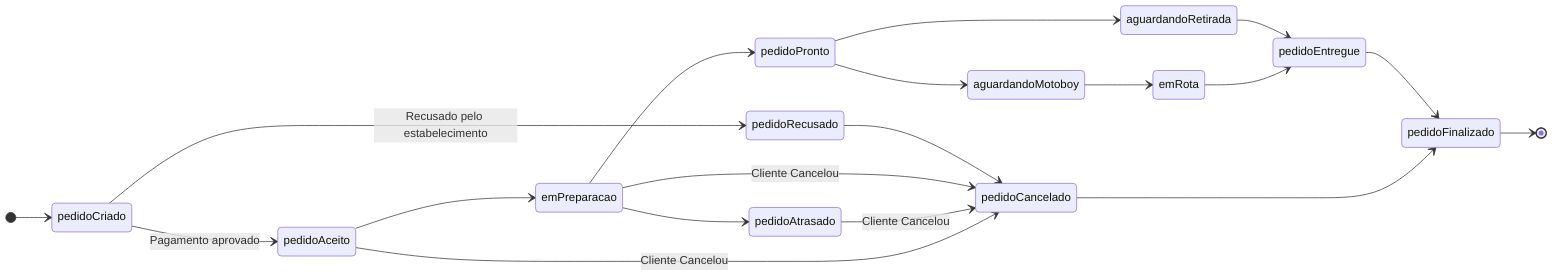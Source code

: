 stateDiagram-v2
direction LR
    
    [*] --> pedidoCriado

    pedidoCriado --> pedidoAceito: Pagamento aprovado

    pedidoCriado --> pedidoRecusado: Recusado pelo estabelecimento

    pedidoRecusado --> pedidoCancelado

    pedidoAceito --> emPreparacao
    
    emPreparacao --> pedidoCancelado: Cliente Cancelou

    emPreparacao --> pedidoPronto

    emPreparacao --> pedidoAtrasado

    pedidoAtrasado --> pedidoCancelado: Cliente Cancelou

    pedidoAceito --> pedidoCancelado: Cliente Cancelou

    pedidoPronto --> aguardandoMotoboy

    pedidoPronto --> aguardandoRetirada

    aguardandoRetirada --> pedidoEntregue

    aguardandoMotoboy --> emRota
    
    emRota --> pedidoEntregue

    pedidoEntregue --> pedidoFinalizado

    pedidoFinalizado --> [*]

    pedidoCancelado --> pedidoFinalizado
